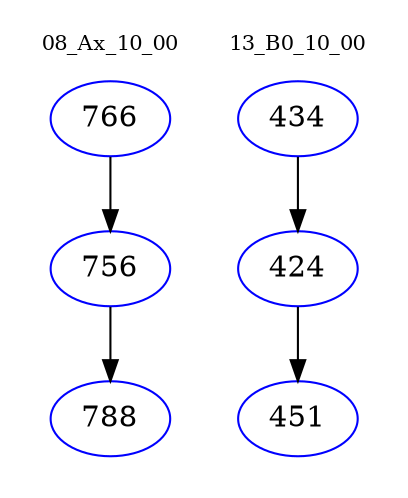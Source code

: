 digraph{
subgraph cluster_0 {
color = white
label = "08_Ax_10_00";
fontsize=10;
T0_766 [label="766", color="blue"]
T0_766 -> T0_756 [color="black"]
T0_756 [label="756", color="blue"]
T0_756 -> T0_788 [color="black"]
T0_788 [label="788", color="blue"]
}
subgraph cluster_1 {
color = white
label = "13_B0_10_00";
fontsize=10;
T1_434 [label="434", color="blue"]
T1_434 -> T1_424 [color="black"]
T1_424 [label="424", color="blue"]
T1_424 -> T1_451 [color="black"]
T1_451 [label="451", color="blue"]
}
}
